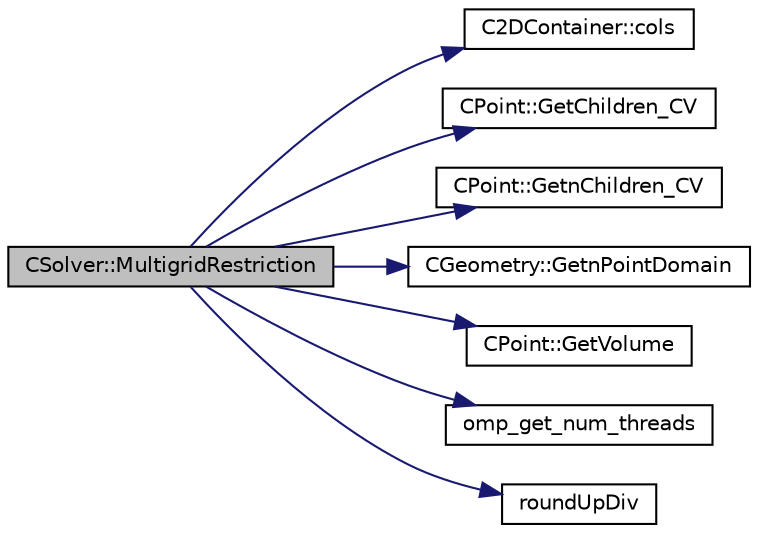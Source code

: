 digraph "CSolver::MultigridRestriction"
{
 // LATEX_PDF_SIZE
  edge [fontname="Helvetica",fontsize="10",labelfontname="Helvetica",labelfontsize="10"];
  node [fontname="Helvetica",fontsize="10",shape=record];
  rankdir="LR";
  Node1 [label="CSolver::MultigridRestriction",height=0.2,width=0.4,color="black", fillcolor="grey75", style="filled", fontcolor="black",tooltip="Interpolate variables to a coarser grid level."];
  Node1 -> Node2 [color="midnightblue",fontsize="10",style="solid",fontname="Helvetica"];
  Node2 [label="C2DContainer::cols",height=0.2,width=0.4,color="black", fillcolor="white", style="filled",URL="$classC2DContainer.html#ab6d9161cd08887f034322ebcbc3deb12",tooltip=" "];
  Node1 -> Node3 [color="midnightblue",fontsize="10",style="solid",fontname="Helvetica"];
  Node3 [label="CPoint::GetChildren_CV",height=0.2,width=0.4,color="black", fillcolor="white", style="filled",URL="$classCPoint.html#a627b42fa58a444bab6e184772b921240",tooltip="Get the children control volume of an agglomerated control volume."];
  Node1 -> Node4 [color="midnightblue",fontsize="10",style="solid",fontname="Helvetica"];
  Node4 [label="CPoint::GetnChildren_CV",height=0.2,width=0.4,color="black", fillcolor="white", style="filled",URL="$classCPoint.html#af386b967e31b7e7893baa5006b84f280",tooltip="Get the number of children of an agglomerated control volume."];
  Node1 -> Node5 [color="midnightblue",fontsize="10",style="solid",fontname="Helvetica"];
  Node5 [label="CGeometry::GetnPointDomain",height=0.2,width=0.4,color="black", fillcolor="white", style="filled",URL="$classCGeometry.html#ac84179060bbac1fe5e856ea3da850b6e",tooltip="Get number of real points (that belong to the domain)."];
  Node1 -> Node6 [color="midnightblue",fontsize="10",style="solid",fontname="Helvetica"];
  Node6 [label="CPoint::GetVolume",height=0.2,width=0.4,color="black", fillcolor="white", style="filled",URL="$classCPoint.html#a35a504401472dfa76ef1187a5675414f",tooltip="Get area or volume of the control volume."];
  Node1 -> Node7 [color="midnightblue",fontsize="10",style="solid",fontname="Helvetica"];
  Node7 [label="omp_get_num_threads",height=0.2,width=0.4,color="black", fillcolor="white", style="filled",URL="$omp__structure_8hpp.html#a15e588e219ac407d67b02755aab67506",tooltip="Number of threads in current team."];
  Node1 -> Node8 [color="midnightblue",fontsize="10",style="solid",fontname="Helvetica"];
  Node8 [label="roundUpDiv",height=0.2,width=0.4,color="black", fillcolor="white", style="filled",URL="$omp__structure_8hpp.html#a1c00281f52b615b111a4990b2d2a5157",tooltip="Integer division rounding up."];
}

